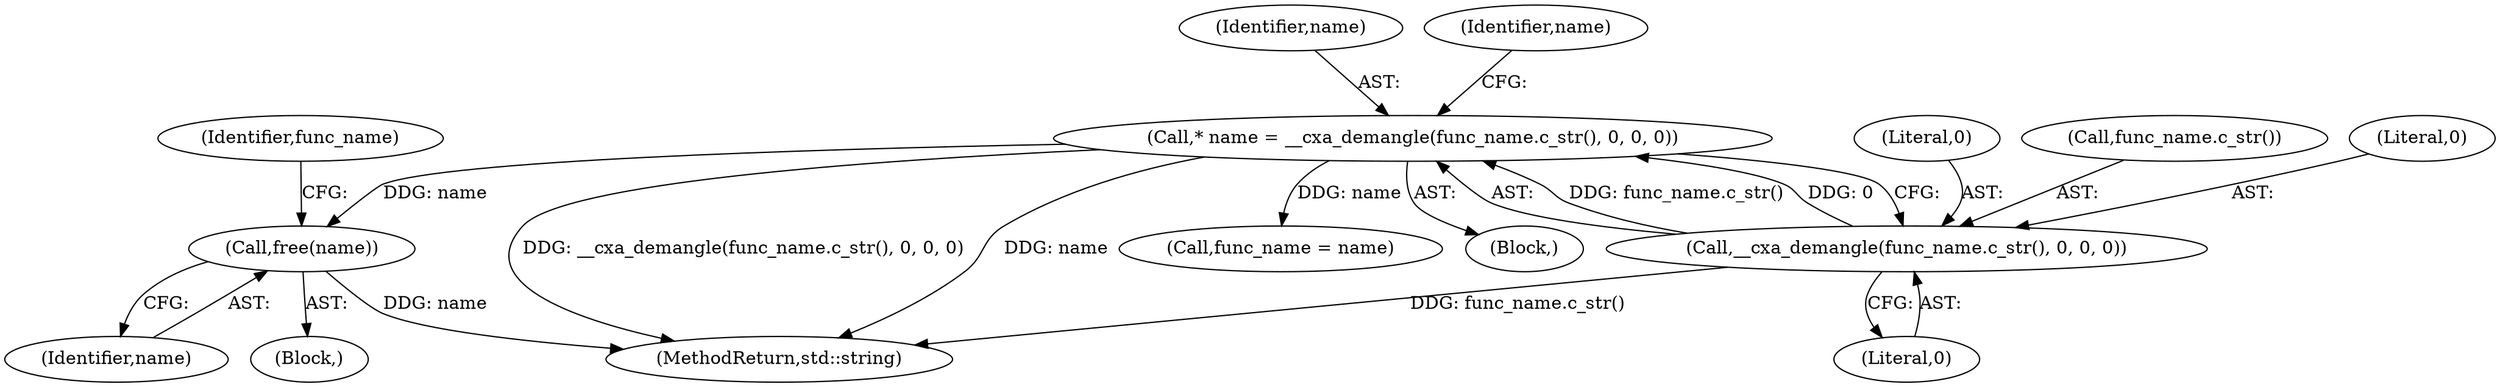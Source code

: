 digraph "1_Android_ad54cfed4516292654c997910839153264ae00a0@API" {
"1000137" [label="(Call,free(name))"];
"1000124" [label="(Call,* name = __cxa_demangle(func_name.c_str(), 0, 0, 0))"];
"1000126" [label="(Call,__cxa_demangle(func_name.c_str(), 0, 0, 0))"];
"1000133" [label="(Block,)"];
"1000140" [label="(Identifier,func_name)"];
"1000125" [label="(Identifier,name)"];
"1000124" [label="(Call,* name = __cxa_demangle(func_name.c_str(), 0, 0, 0))"];
"1000138" [label="(Identifier,name)"];
"1000132" [label="(Identifier,name)"];
"1000129" [label="(Literal,0)"];
"1000130" [label="(Literal,0)"];
"1000127" [label="(Call,func_name.c_str())"];
"1000141" [label="(MethodReturn,std::string)"];
"1000128" [label="(Literal,0)"];
"1000134" [label="(Call,func_name = name)"];
"1000137" [label="(Call,free(name))"];
"1000126" [label="(Call,__cxa_demangle(func_name.c_str(), 0, 0, 0))"];
"1000113" [label="(Block,)"];
"1000137" -> "1000133"  [label="AST: "];
"1000137" -> "1000138"  [label="CFG: "];
"1000138" -> "1000137"  [label="AST: "];
"1000140" -> "1000137"  [label="CFG: "];
"1000137" -> "1000141"  [label="DDG: name"];
"1000124" -> "1000137"  [label="DDG: name"];
"1000124" -> "1000113"  [label="AST: "];
"1000124" -> "1000126"  [label="CFG: "];
"1000125" -> "1000124"  [label="AST: "];
"1000126" -> "1000124"  [label="AST: "];
"1000132" -> "1000124"  [label="CFG: "];
"1000124" -> "1000141"  [label="DDG: __cxa_demangle(func_name.c_str(), 0, 0, 0)"];
"1000124" -> "1000141"  [label="DDG: name"];
"1000126" -> "1000124"  [label="DDG: func_name.c_str()"];
"1000126" -> "1000124"  [label="DDG: 0"];
"1000124" -> "1000134"  [label="DDG: name"];
"1000126" -> "1000130"  [label="CFG: "];
"1000127" -> "1000126"  [label="AST: "];
"1000128" -> "1000126"  [label="AST: "];
"1000129" -> "1000126"  [label="AST: "];
"1000130" -> "1000126"  [label="AST: "];
"1000126" -> "1000141"  [label="DDG: func_name.c_str()"];
}
